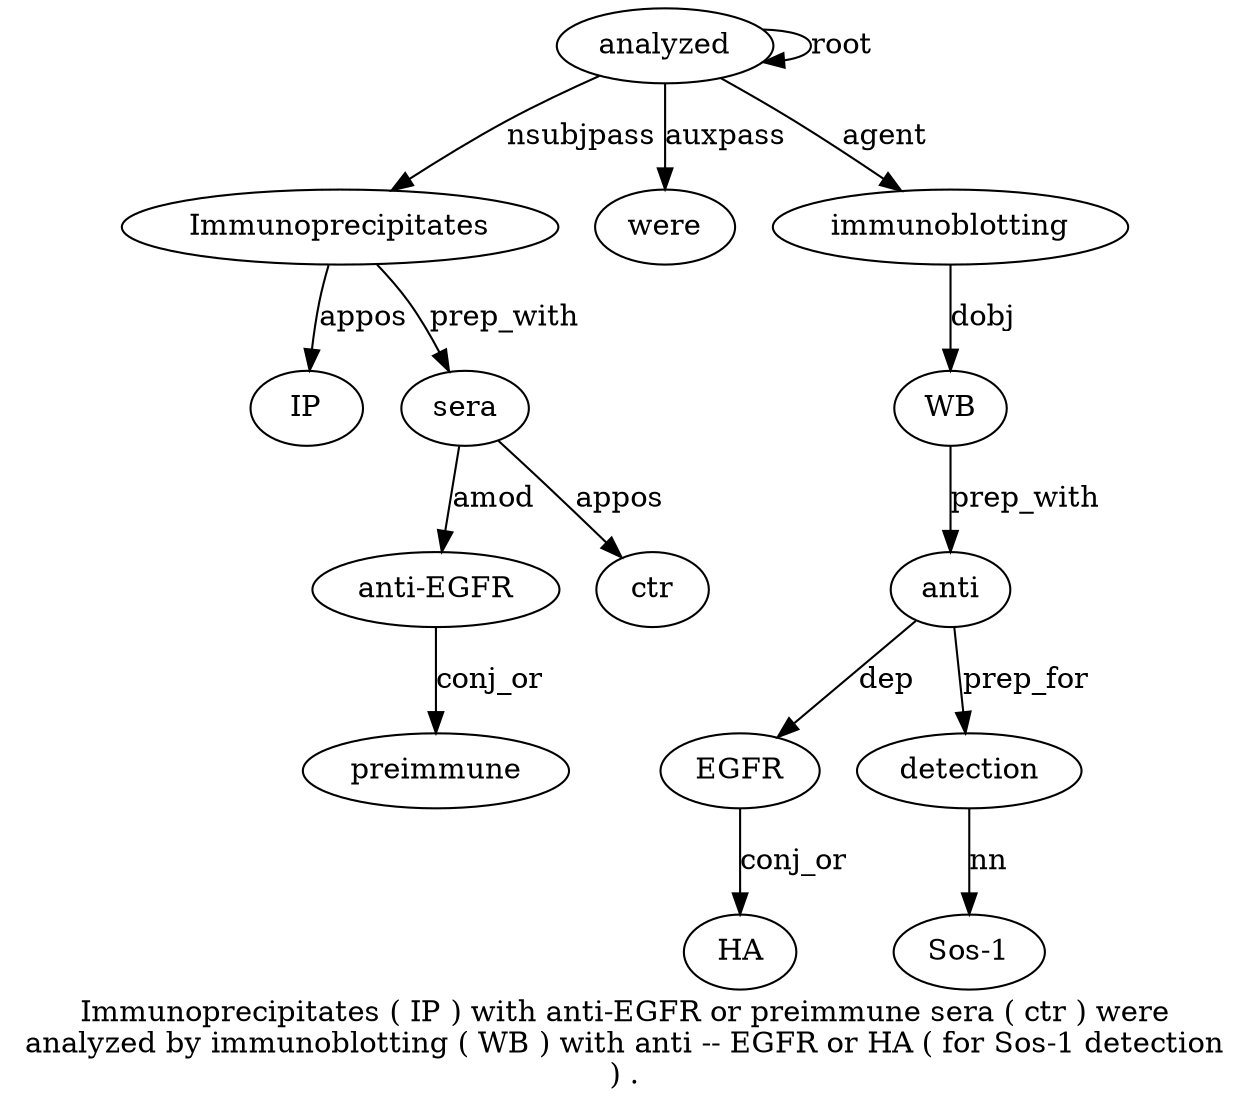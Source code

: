 digraph "Immunoprecipitates ( IP ) with anti-EGFR or preimmune sera ( ctr ) were analyzed by immunoblotting ( WB ) with anti -- EGFR or HA ( for Sos-1 detection ) ." {
label="Immunoprecipitates ( IP ) with anti-EGFR or preimmune sera ( ctr ) were
analyzed by immunoblotting ( WB ) with anti -- EGFR or HA ( for Sos-1 detection
) .";
analyzed14 [style=filled, fillcolor=white, label=analyzed];
Immunoprecipitates1 [style=filled, fillcolor=white, label=Immunoprecipitates];
analyzed14 -> Immunoprecipitates1  [label=nsubjpass];
IP3 [style=filled, fillcolor=white, label=IP];
Immunoprecipitates1 -> IP3  [label=appos];
sera9 [style=filled, fillcolor=white, label=sera];
"anti-EGFR6" [style=filled, fillcolor=white, label="anti-EGFR"];
sera9 -> "anti-EGFR6"  [label=amod];
preimmune8 [style=filled, fillcolor=white, label=preimmune];
"anti-EGFR6" -> preimmune8  [label=conj_or];
Immunoprecipitates1 -> sera9  [label=prep_with];
ctr11 [style=filled, fillcolor=white, label=ctr];
sera9 -> ctr11  [label=appos];
were13 [style=filled, fillcolor=white, label=were];
analyzed14 -> were13  [label=auxpass];
analyzed14 -> analyzed14  [label=root];
immunoblotting16 [style=filled, fillcolor=white, label=immunoblotting];
analyzed14 -> immunoblotting16  [label=agent];
WB18 [style=filled, fillcolor=white, label=WB];
immunoblotting16 -> WB18  [label=dobj];
anti21 [style=filled, fillcolor=white, label=anti];
WB18 -> anti21  [label=prep_with];
EGFR23 [style=filled, fillcolor=white, label=EGFR];
anti21 -> EGFR23  [label=dep];
HA25 [style=filled, fillcolor=white, label=HA];
EGFR23 -> HA25  [label=conj_or];
detection29 [style=filled, fillcolor=white, label=detection];
"Sos-128" [style=filled, fillcolor=white, label="Sos-1"];
detection29 -> "Sos-128"  [label=nn];
anti21 -> detection29  [label=prep_for];
}
